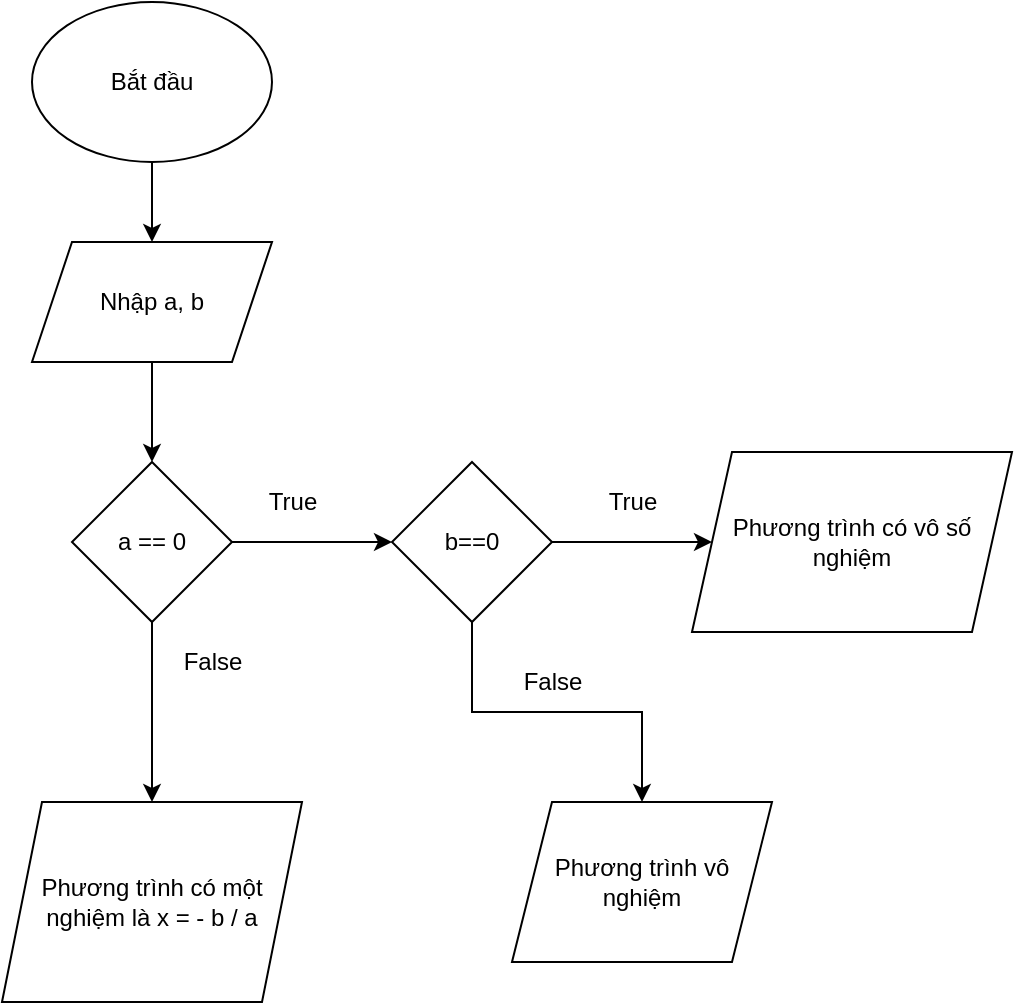 <mxfile version="15.2.7" type="github">
  <diagram id="ubj5kL2r5rRX_sxs1-jX" name="Page-1">
    <mxGraphModel dx="1422" dy="794" grid="1" gridSize="10" guides="1" tooltips="1" connect="1" arrows="1" fold="1" page="1" pageScale="1" pageWidth="827" pageHeight="1169" math="0" shadow="0">
      <root>
        <mxCell id="0" />
        <mxCell id="1" parent="0" />
        <mxCell id="CR0ah9bztvhGC5T3OoMS-6" value="" style="edgeStyle=orthogonalEdgeStyle;rounded=0;orthogonalLoop=1;jettySize=auto;html=1;" edge="1" parent="1" source="CR0ah9bztvhGC5T3OoMS-1" target="CR0ah9bztvhGC5T3OoMS-5">
          <mxGeometry relative="1" as="geometry" />
        </mxCell>
        <mxCell id="CR0ah9bztvhGC5T3OoMS-1" value="Bắt đầu" style="ellipse;whiteSpace=wrap;html=1;" vertex="1" parent="1">
          <mxGeometry x="215" y="30" width="120" height="80" as="geometry" />
        </mxCell>
        <mxCell id="CR0ah9bztvhGC5T3OoMS-8" value="" style="edgeStyle=orthogonalEdgeStyle;rounded=0;orthogonalLoop=1;jettySize=auto;html=1;" edge="1" parent="1" source="CR0ah9bztvhGC5T3OoMS-5" target="CR0ah9bztvhGC5T3OoMS-7">
          <mxGeometry relative="1" as="geometry" />
        </mxCell>
        <mxCell id="CR0ah9bztvhGC5T3OoMS-5" value="Nhập a, b" style="shape=parallelogram;perimeter=parallelogramPerimeter;whiteSpace=wrap;html=1;fixedSize=1;" vertex="1" parent="1">
          <mxGeometry x="215" y="150" width="120" height="60" as="geometry" />
        </mxCell>
        <mxCell id="CR0ah9bztvhGC5T3OoMS-10" value="" style="edgeStyle=orthogonalEdgeStyle;rounded=0;orthogonalLoop=1;jettySize=auto;html=1;" edge="1" parent="1" source="CR0ah9bztvhGC5T3OoMS-7" target="CR0ah9bztvhGC5T3OoMS-9">
          <mxGeometry relative="1" as="geometry" />
        </mxCell>
        <mxCell id="CR0ah9bztvhGC5T3OoMS-29" value="" style="edgeStyle=orthogonalEdgeStyle;rounded=0;orthogonalLoop=1;jettySize=auto;html=1;" edge="1" parent="1" source="CR0ah9bztvhGC5T3OoMS-7" target="CR0ah9bztvhGC5T3OoMS-28">
          <mxGeometry relative="1" as="geometry" />
        </mxCell>
        <mxCell id="CR0ah9bztvhGC5T3OoMS-7" value="a == 0" style="rhombus;whiteSpace=wrap;html=1;" vertex="1" parent="1">
          <mxGeometry x="235" y="260" width="80" height="80" as="geometry" />
        </mxCell>
        <mxCell id="CR0ah9bztvhGC5T3OoMS-14" value="" style="edgeStyle=orthogonalEdgeStyle;rounded=0;orthogonalLoop=1;jettySize=auto;html=1;" edge="1" parent="1" source="CR0ah9bztvhGC5T3OoMS-9" target="CR0ah9bztvhGC5T3OoMS-13">
          <mxGeometry relative="1" as="geometry" />
        </mxCell>
        <mxCell id="CR0ah9bztvhGC5T3OoMS-17" value="" style="edgeStyle=orthogonalEdgeStyle;rounded=0;orthogonalLoop=1;jettySize=auto;html=1;" edge="1" parent="1" source="CR0ah9bztvhGC5T3OoMS-9" target="CR0ah9bztvhGC5T3OoMS-16">
          <mxGeometry relative="1" as="geometry" />
        </mxCell>
        <mxCell id="CR0ah9bztvhGC5T3OoMS-9" value="b==0" style="rhombus;whiteSpace=wrap;html=1;" vertex="1" parent="1">
          <mxGeometry x="395" y="260" width="80" height="80" as="geometry" />
        </mxCell>
        <mxCell id="CR0ah9bztvhGC5T3OoMS-13" value="Phương trình có vô số nghiệm" style="shape=parallelogram;perimeter=parallelogramPerimeter;whiteSpace=wrap;html=1;fixedSize=1;" vertex="1" parent="1">
          <mxGeometry x="545" y="255" width="160" height="90" as="geometry" />
        </mxCell>
        <mxCell id="CR0ah9bztvhGC5T3OoMS-15" value="True" style="text;html=1;align=center;verticalAlign=middle;resizable=0;points=[];autosize=1;strokeColor=none;fillColor=none;" vertex="1" parent="1">
          <mxGeometry x="495" y="270" width="40" height="20" as="geometry" />
        </mxCell>
        <mxCell id="CR0ah9bztvhGC5T3OoMS-16" value="Phương trình vô nghiệm" style="shape=parallelogram;perimeter=parallelogramPerimeter;whiteSpace=wrap;html=1;fixedSize=1;" vertex="1" parent="1">
          <mxGeometry x="455" y="430" width="130" height="80" as="geometry" />
        </mxCell>
        <mxCell id="CR0ah9bztvhGC5T3OoMS-18" value="False" style="text;html=1;align=center;verticalAlign=middle;resizable=0;points=[];autosize=1;strokeColor=none;fillColor=none;" vertex="1" parent="1">
          <mxGeometry x="455" y="360" width="40" height="20" as="geometry" />
        </mxCell>
        <mxCell id="CR0ah9bztvhGC5T3OoMS-19" value="True" style="text;html=1;align=center;verticalAlign=middle;resizable=0;points=[];autosize=1;strokeColor=none;fillColor=none;" vertex="1" parent="1">
          <mxGeometry x="325" y="270" width="40" height="20" as="geometry" />
        </mxCell>
        <mxCell id="CR0ah9bztvhGC5T3OoMS-22" value="False" style="text;html=1;align=center;verticalAlign=middle;resizable=0;points=[];autosize=1;strokeColor=none;fillColor=none;" vertex="1" parent="1">
          <mxGeometry x="285" y="350" width="40" height="20" as="geometry" />
        </mxCell>
        <mxCell id="CR0ah9bztvhGC5T3OoMS-28" value="&lt;span&gt;Phương trình có một nghiệm là x = - b / a&lt;/span&gt;" style="shape=parallelogram;perimeter=parallelogramPerimeter;whiteSpace=wrap;html=1;fixedSize=1;" vertex="1" parent="1">
          <mxGeometry x="200" y="430" width="150" height="100" as="geometry" />
        </mxCell>
      </root>
    </mxGraphModel>
  </diagram>
</mxfile>
